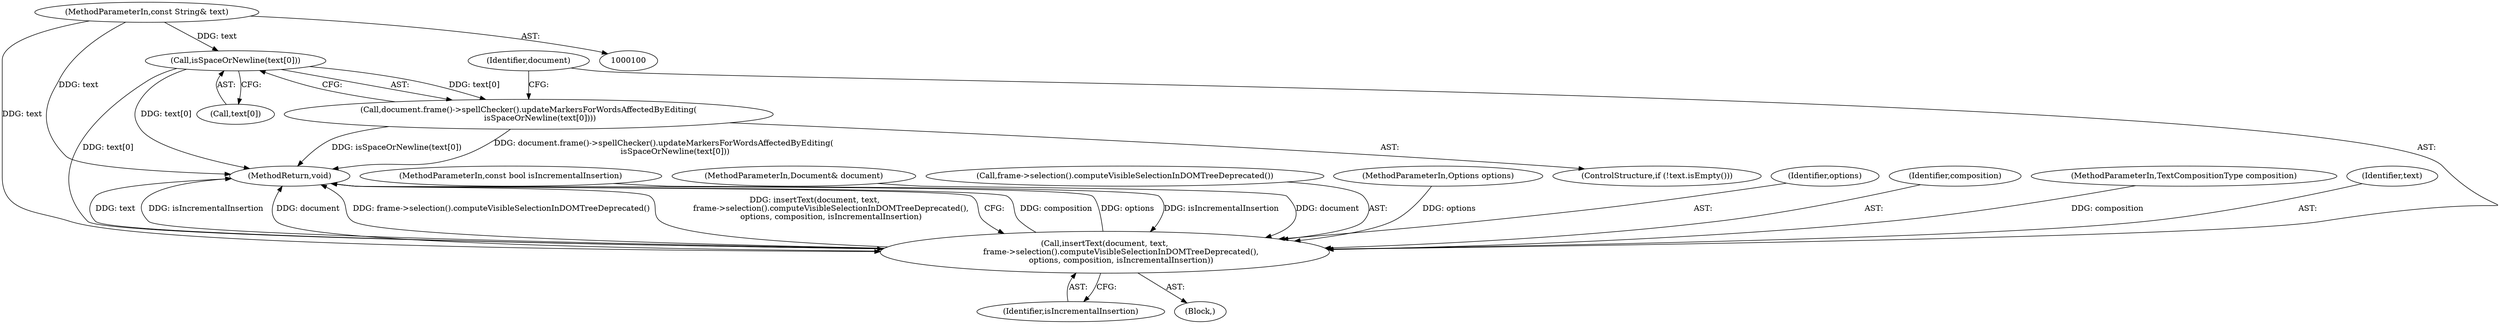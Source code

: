 digraph "1_Chrome_a69c7b5d863dacbb08bfaa04359e3bc0bb4470dc_0@array" {
"1000117" [label="(Call,isSpaceOrNewline(text[0]))"];
"1000102" [label="(MethodParameterIn,const String& text)"];
"1000116" [label="(Call,document.frame()->spellChecker().updateMarkersForWordsAffectedByEditing(\n         isSpaceOrNewline(text[0])))"];
"1000121" [label="(Call,insertText(document, text,\n             frame->selection().computeVisibleSelectionInDOMTreeDeprecated(),\n             options, composition, isIncrementalInsertion))"];
"1000116" [label="(Call,document.frame()->spellChecker().updateMarkersForWordsAffectedByEditing(\n         isSpaceOrNewline(text[0])))"];
"1000117" [label="(Call,isSpaceOrNewline(text[0]))"];
"1000121" [label="(Call,insertText(document, text,\n             frame->selection().computeVisibleSelectionInDOMTreeDeprecated(),\n             options, composition, isIncrementalInsertion))"];
"1000105" [label="(MethodParameterIn,const bool isIncrementalInsertion)"];
"1000128" [label="(MethodReturn,void)"];
"1000101" [label="(MethodParameterIn,Document& document)"];
"1000102" [label="(MethodParameterIn,const String& text)"];
"1000124" [label="(Call,frame->selection().computeVisibleSelectionInDOMTreeDeprecated())"];
"1000103" [label="(MethodParameterIn,Options options)"];
"1000122" [label="(Identifier,document)"];
"1000125" [label="(Identifier,options)"];
"1000126" [label="(Identifier,composition)"];
"1000104" [label="(MethodParameterIn,TextCompositionType composition)"];
"1000123" [label="(Identifier,text)"];
"1000118" [label="(Call,text[0])"];
"1000127" [label="(Identifier,isIncrementalInsertion)"];
"1000113" [label="(ControlStructure,if (!text.isEmpty()))"];
"1000106" [label="(Block,)"];
"1000117" -> "1000116"  [label="AST: "];
"1000117" -> "1000118"  [label="CFG: "];
"1000118" -> "1000117"  [label="AST: "];
"1000116" -> "1000117"  [label="CFG: "];
"1000117" -> "1000128"  [label="DDG: text[0]"];
"1000117" -> "1000116"  [label="DDG: text[0]"];
"1000102" -> "1000117"  [label="DDG: text"];
"1000117" -> "1000121"  [label="DDG: text[0]"];
"1000102" -> "1000100"  [label="AST: "];
"1000102" -> "1000128"  [label="DDG: text"];
"1000102" -> "1000121"  [label="DDG: text"];
"1000116" -> "1000113"  [label="AST: "];
"1000122" -> "1000116"  [label="CFG: "];
"1000116" -> "1000128"  [label="DDG: isSpaceOrNewline(text[0])"];
"1000116" -> "1000128"  [label="DDG: document.frame()->spellChecker().updateMarkersForWordsAffectedByEditing(\n         isSpaceOrNewline(text[0]))"];
"1000121" -> "1000106"  [label="AST: "];
"1000121" -> "1000127"  [label="CFG: "];
"1000122" -> "1000121"  [label="AST: "];
"1000123" -> "1000121"  [label="AST: "];
"1000124" -> "1000121"  [label="AST: "];
"1000125" -> "1000121"  [label="AST: "];
"1000126" -> "1000121"  [label="AST: "];
"1000127" -> "1000121"  [label="AST: "];
"1000128" -> "1000121"  [label="CFG: "];
"1000121" -> "1000128"  [label="DDG: composition"];
"1000121" -> "1000128"  [label="DDG: options"];
"1000121" -> "1000128"  [label="DDG: text"];
"1000121" -> "1000128"  [label="DDG: isIncrementalInsertion"];
"1000121" -> "1000128"  [label="DDG: document"];
"1000121" -> "1000128"  [label="DDG: frame->selection().computeVisibleSelectionInDOMTreeDeprecated()"];
"1000121" -> "1000128"  [label="DDG: insertText(document, text,\n             frame->selection().computeVisibleSelectionInDOMTreeDeprecated(),\n             options, composition, isIncrementalInsertion)"];
"1000101" -> "1000121"  [label="DDG: document"];
"1000103" -> "1000121"  [label="DDG: options"];
"1000104" -> "1000121"  [label="DDG: composition"];
"1000105" -> "1000121"  [label="DDG: isIncrementalInsertion"];
}
